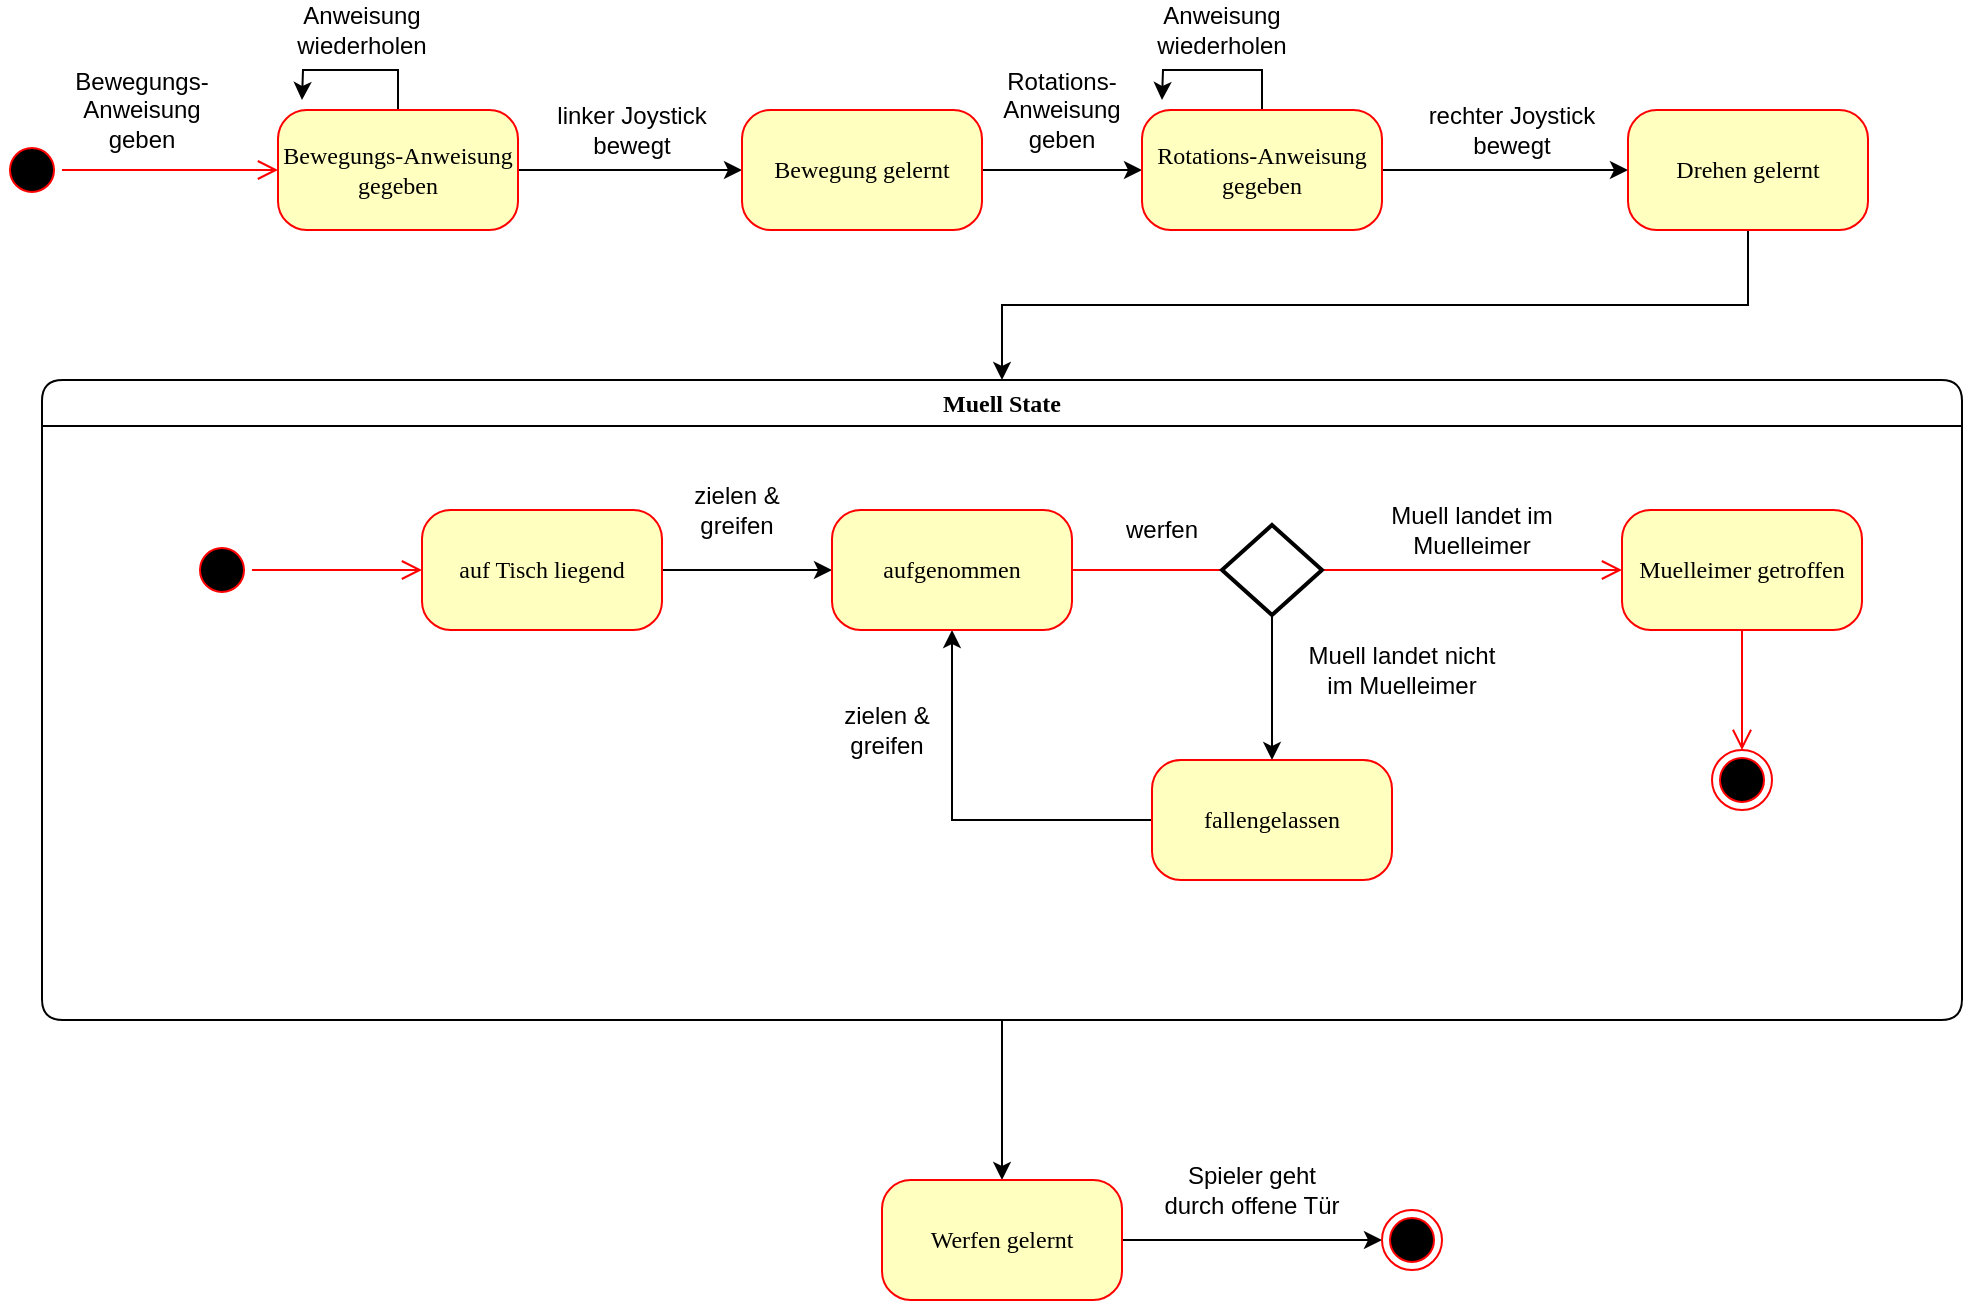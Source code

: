 <mxfile version="24.2.2" type="device">
  <diagram name="Page-1" id="58cdce13-f638-feb5-8d6f-7d28b1aa9fa0">
    <mxGraphModel dx="1077" dy="586" grid="1" gridSize="10" guides="1" tooltips="1" connect="1" arrows="1" fold="1" page="1" pageScale="1" pageWidth="1100" pageHeight="850" background="none" math="0" shadow="0">
      <root>
        <mxCell id="0" />
        <mxCell id="1" parent="0" />
        <mxCell id="382b91b5511bd0f7-1" value="" style="ellipse;html=1;shape=startState;fillColor=#000000;strokeColor=#ff0000;rounded=1;shadow=0;comic=0;labelBackgroundColor=none;fontFamily=Verdana;fontSize=12;fontColor=#000000;align=center;direction=south;" parent="1" vertex="1">
          <mxGeometry x="40" y="90" width="30" height="30" as="geometry" />
        </mxCell>
        <mxCell id="Is5kl17CPKbfaTZdvcjA-10" style="edgeStyle=orthogonalEdgeStyle;rounded=0;orthogonalLoop=1;jettySize=auto;html=1;exitX=1;exitY=0.5;exitDx=0;exitDy=0;entryX=0;entryY=0.5;entryDx=0;entryDy=0;" parent="1" source="382b91b5511bd0f7-7" target="Is5kl17CPKbfaTZdvcjA-6" edge="1">
          <mxGeometry relative="1" as="geometry" />
        </mxCell>
        <mxCell id="sZwFrlvm2NdDPJ22oKnL-13" style="edgeStyle=orthogonalEdgeStyle;rounded=0;orthogonalLoop=1;jettySize=auto;html=1;" edge="1" parent="1" source="382b91b5511bd0f7-7">
          <mxGeometry relative="1" as="geometry">
            <mxPoint x="190" y="70" as="targetPoint" />
          </mxGeometry>
        </mxCell>
        <mxCell id="382b91b5511bd0f7-7" value="Bewegungs-Anweisung gegeben" style="rounded=1;whiteSpace=wrap;html=1;arcSize=24;fillColor=#ffffc0;strokeColor=#ff0000;shadow=0;comic=0;labelBackgroundColor=none;fontFamily=Verdana;fontSize=12;fontColor=#000000;align=center;" parent="1" vertex="1">
          <mxGeometry x="178" y="75" width="120" height="60" as="geometry" />
        </mxCell>
        <mxCell id="Is5kl17CPKbfaTZdvcjA-22" style="edgeStyle=orthogonalEdgeStyle;rounded=0;orthogonalLoop=1;jettySize=auto;html=1;entryX=0.5;entryY=0;entryDx=0;entryDy=0;" parent="1" source="2a3bc250acf0617d-7" target="Is5kl17CPKbfaTZdvcjA-20" edge="1">
          <mxGeometry relative="1" as="geometry" />
        </mxCell>
        <mxCell id="2a3bc250acf0617d-7" value="Muell State" style="swimlane;whiteSpace=wrap;html=1;rounded=1;shadow=0;comic=0;labelBackgroundColor=none;strokeWidth=1;fontFamily=Verdana;fontSize=12;align=center;startSize=23;" parent="1" vertex="1">
          <mxGeometry x="60" y="210" width="960" height="320" as="geometry">
            <mxRectangle x="95" y="495" width="100" height="30" as="alternateBounds" />
          </mxGeometry>
        </mxCell>
        <mxCell id="Is5kl17CPKbfaTZdvcjA-15" style="edgeStyle=orthogonalEdgeStyle;rounded=0;orthogonalLoop=1;jettySize=auto;html=1;entryX=0;entryY=0.5;entryDx=0;entryDy=0;" parent="2a3bc250acf0617d-7" source="382b91b5511bd0f7-8" target="3cde6dad864a17aa-2" edge="1">
          <mxGeometry relative="1" as="geometry" />
        </mxCell>
        <mxCell id="382b91b5511bd0f7-8" value="auf Tisch liegend" style="rounded=1;whiteSpace=wrap;html=1;arcSize=24;fillColor=#ffffc0;strokeColor=#ff0000;shadow=0;comic=0;labelBackgroundColor=none;fontFamily=Verdana;fontSize=12;fontColor=#000000;align=center;" parent="2a3bc250acf0617d-7" vertex="1">
          <mxGeometry x="190" y="65" width="120" height="60" as="geometry" />
        </mxCell>
        <mxCell id="24f968d109e7d6b4-3" value="" style="ellipse;html=1;shape=endState;fillColor=#000000;strokeColor=#ff0000;rounded=1;shadow=0;comic=0;labelBackgroundColor=none;fontFamily=Verdana;fontSize=12;fontColor=#000000;align=center;" parent="2a3bc250acf0617d-7" vertex="1">
          <mxGeometry x="835" y="185" width="30" height="30" as="geometry" />
        </mxCell>
        <mxCell id="3cde6dad864a17aa-9" style="edgeStyle=elbowEdgeStyle;html=1;labelBackgroundColor=none;endArrow=open;endSize=8;strokeColor=#ff0000;fontFamily=Verdana;fontSize=12;align=left;" parent="2a3bc250acf0617d-7" source="2a3bc250acf0617d-3" target="382b91b5511bd0f7-8" edge="1">
          <mxGeometry relative="1" as="geometry" />
        </mxCell>
        <mxCell id="2a3bc250acf0617d-3" value="" style="ellipse;html=1;shape=startState;fillColor=#000000;strokeColor=#ff0000;rounded=1;shadow=0;comic=0;labelBackgroundColor=none;fontFamily=Verdana;fontSize=12;fontColor=#000000;align=center;direction=south;" parent="2a3bc250acf0617d-7" vertex="1">
          <mxGeometry x="75" y="80" width="30" height="30" as="geometry" />
        </mxCell>
        <mxCell id="Is5kl17CPKbfaTZdvcjA-27" style="edgeStyle=orthogonalEdgeStyle;rounded=0;orthogonalLoop=1;jettySize=auto;html=1;" parent="2a3bc250acf0617d-7" source="3cde6dad864a17aa-1" target="3cde6dad864a17aa-2" edge="1">
          <mxGeometry relative="1" as="geometry" />
        </mxCell>
        <mxCell id="3cde6dad864a17aa-1" value="fallengelassen" style="rounded=1;whiteSpace=wrap;html=1;arcSize=24;fillColor=#ffffc0;strokeColor=#ff0000;shadow=0;comic=0;labelBackgroundColor=none;fontFamily=Verdana;fontSize=12;fontColor=#000000;align=center;" parent="2a3bc250acf0617d-7" vertex="1">
          <mxGeometry x="555" y="190" width="120" height="60" as="geometry" />
        </mxCell>
        <mxCell id="3cde6dad864a17aa-12" style="edgeStyle=elbowEdgeStyle;html=1;labelBackgroundColor=none;endArrow=open;endSize=8;strokeColor=#ff0000;fontFamily=Verdana;fontSize=12;align=left;" parent="2a3bc250acf0617d-7" source="Is5kl17CPKbfaTZdvcjA-31" target="24f968d109e7d6b4-3" edge="1">
          <mxGeometry relative="1" as="geometry" />
        </mxCell>
        <mxCell id="Is5kl17CPKbfaTZdvcjA-24" style="edgeStyle=orthogonalEdgeStyle;rounded=0;orthogonalLoop=1;jettySize=auto;html=1;entryX=0.5;entryY=0;entryDx=0;entryDy=0;" parent="2a3bc250acf0617d-7" source="3cde6dad864a17aa-2" target="3cde6dad864a17aa-1" edge="1">
          <mxGeometry relative="1" as="geometry">
            <mxPoint x="455" y="190" as="targetPoint" />
          </mxGeometry>
        </mxCell>
        <mxCell id="3cde6dad864a17aa-2" value="aufgenommen" style="rounded=1;whiteSpace=wrap;html=1;arcSize=24;fillColor=#ffffc0;strokeColor=#ff0000;shadow=0;comic=0;labelBackgroundColor=none;fontFamily=Verdana;fontSize=12;fontColor=#000000;align=center;" parent="2a3bc250acf0617d-7" vertex="1">
          <mxGeometry x="395" y="65" width="120" height="60" as="geometry" />
        </mxCell>
        <mxCell id="Is5kl17CPKbfaTZdvcjA-31" value="Muelleimer getroffen" style="rounded=1;whiteSpace=wrap;html=1;arcSize=24;fillColor=#ffffc0;strokeColor=#ff0000;shadow=0;comic=0;labelBackgroundColor=none;fontFamily=Verdana;fontSize=12;fontColor=#000000;align=center;" parent="2a3bc250acf0617d-7" vertex="1">
          <mxGeometry x="790" y="65" width="120" height="60" as="geometry" />
        </mxCell>
        <mxCell id="Is5kl17CPKbfaTZdvcjA-32" value="" style="edgeStyle=elbowEdgeStyle;html=1;labelBackgroundColor=none;endArrow=open;endSize=8;strokeColor=#ff0000;fontFamily=Verdana;fontSize=12;align=left;" parent="2a3bc250acf0617d-7" source="3cde6dad864a17aa-2" target="Is5kl17CPKbfaTZdvcjA-31" edge="1">
          <mxGeometry relative="1" as="geometry">
            <mxPoint x="620" y="305" as="sourcePoint" />
            <mxPoint x="920" y="305" as="targetPoint" />
          </mxGeometry>
        </mxCell>
        <mxCell id="Is5kl17CPKbfaTZdvcjA-33" value="zielen &amp;amp; greifen" style="text;html=1;align=center;verticalAlign=middle;whiteSpace=wrap;rounded=0;" parent="2a3bc250acf0617d-7" vertex="1">
          <mxGeometry x="385" y="160" width="75" height="30" as="geometry" />
        </mxCell>
        <mxCell id="Is5kl17CPKbfaTZdvcjA-37" value="werfen" style="text;html=1;align=center;verticalAlign=middle;whiteSpace=wrap;rounded=0;" parent="2a3bc250acf0617d-7" vertex="1">
          <mxGeometry x="520" y="60" width="80" height="30" as="geometry" />
        </mxCell>
        <mxCell id="Is5kl17CPKbfaTZdvcjA-39" value="zielen &amp;amp; greifen" style="text;html=1;align=center;verticalAlign=middle;whiteSpace=wrap;rounded=0;" parent="2a3bc250acf0617d-7" vertex="1">
          <mxGeometry x="310" y="50" width="75" height="30" as="geometry" />
        </mxCell>
        <mxCell id="sZwFrlvm2NdDPJ22oKnL-10" value="" style="strokeWidth=2;html=1;shape=mxgraph.flowchart.decision;whiteSpace=wrap;" vertex="1" parent="2a3bc250acf0617d-7">
          <mxGeometry x="590" y="72.5" width="50" height="45" as="geometry" />
        </mxCell>
        <mxCell id="Is5kl17CPKbfaTZdvcjA-58" value="Muell landet im Muelleimer" style="text;html=1;align=center;verticalAlign=middle;whiteSpace=wrap;rounded=0;" parent="2a3bc250acf0617d-7" vertex="1">
          <mxGeometry x="670" y="60" width="90" height="30" as="geometry" />
        </mxCell>
        <mxCell id="sZwFrlvm2NdDPJ22oKnL-12" value="Muell landet nicht im Muelleimer" style="text;html=1;align=center;verticalAlign=middle;whiteSpace=wrap;rounded=0;" vertex="1" parent="2a3bc250acf0617d-7">
          <mxGeometry x="630" y="130" width="100" height="30" as="geometry" />
        </mxCell>
        <mxCell id="Is5kl17CPKbfaTZdvcjA-3" value="" style="edgeStyle=orthogonalEdgeStyle;html=1;verticalAlign=bottom;endArrow=open;endSize=8;strokeColor=#ff0000;rounded=0;exitX=0.5;exitY=0;exitDx=0;exitDy=0;entryX=0;entryY=0.5;entryDx=0;entryDy=0;" parent="1" source="382b91b5511bd0f7-1" target="382b91b5511bd0f7-7" edge="1">
          <mxGeometry relative="1" as="geometry">
            <mxPoint x="520" y="170" as="targetPoint" />
            <mxPoint x="260" y="190" as="sourcePoint" />
          </mxGeometry>
        </mxCell>
        <mxCell id="sZwFrlvm2NdDPJ22oKnL-8" style="edgeStyle=orthogonalEdgeStyle;rounded=0;orthogonalLoop=1;jettySize=auto;html=1;entryX=0;entryY=0.5;entryDx=0;entryDy=0;" edge="1" parent="1" source="Is5kl17CPKbfaTZdvcjA-6" target="sZwFrlvm2NdDPJ22oKnL-7">
          <mxGeometry relative="1" as="geometry" />
        </mxCell>
        <mxCell id="Is5kl17CPKbfaTZdvcjA-6" value="Bewegung gelernt" style="rounded=1;whiteSpace=wrap;html=1;arcSize=24;fillColor=#ffffc0;strokeColor=#ff0000;shadow=0;comic=0;labelBackgroundColor=none;fontFamily=Verdana;fontSize=12;fontColor=#000000;align=center;" parent="1" vertex="1">
          <mxGeometry x="410" y="75" width="120" height="60" as="geometry" />
        </mxCell>
        <mxCell id="Is5kl17CPKbfaTZdvcjA-55" style="edgeStyle=orthogonalEdgeStyle;rounded=0;orthogonalLoop=1;jettySize=auto;html=1;entryX=0.5;entryY=0;entryDx=0;entryDy=0;" parent="1" source="Is5kl17CPKbfaTZdvcjA-8" target="2a3bc250acf0617d-7" edge="1">
          <mxGeometry relative="1" as="geometry" />
        </mxCell>
        <mxCell id="Is5kl17CPKbfaTZdvcjA-8" value="Drehen gelernt" style="rounded=1;whiteSpace=wrap;html=1;arcSize=24;fillColor=#ffffc0;strokeColor=#ff0000;shadow=0;comic=0;labelBackgroundColor=none;fontFamily=Verdana;fontSize=12;fontColor=#000000;align=center;" parent="1" vertex="1">
          <mxGeometry x="853" y="75" width="120" height="60" as="geometry" />
        </mxCell>
        <mxCell id="Is5kl17CPKbfaTZdvcjA-11" value="linker Joystick bewegt" style="text;html=1;align=center;verticalAlign=middle;whiteSpace=wrap;rounded=0;" parent="1" vertex="1">
          <mxGeometry x="310" y="70" width="90" height="30" as="geometry" />
        </mxCell>
        <mxCell id="Is5kl17CPKbfaTZdvcjA-12" value="rechter Joystick bewegt" style="text;html=1;align=center;verticalAlign=middle;whiteSpace=wrap;rounded=0;" parent="1" vertex="1">
          <mxGeometry x="750" y="70" width="90" height="30" as="geometry" />
        </mxCell>
        <mxCell id="Is5kl17CPKbfaTZdvcjA-57" style="edgeStyle=orthogonalEdgeStyle;rounded=0;orthogonalLoop=1;jettySize=auto;html=1;entryX=0;entryY=0.5;entryDx=0;entryDy=0;" parent="1" source="Is5kl17CPKbfaTZdvcjA-20" edge="1">
          <mxGeometry relative="1" as="geometry">
            <mxPoint x="730" y="640" as="targetPoint" />
          </mxGeometry>
        </mxCell>
        <mxCell id="Is5kl17CPKbfaTZdvcjA-20" value="Werfen gelernt" style="rounded=1;whiteSpace=wrap;html=1;arcSize=24;fillColor=#ffffc0;strokeColor=#ff0000;shadow=0;comic=0;labelBackgroundColor=none;fontFamily=Verdana;fontSize=12;fontColor=#000000;align=center;" parent="1" vertex="1">
          <mxGeometry x="480" y="610" width="120" height="60" as="geometry" />
        </mxCell>
        <mxCell id="Is5kl17CPKbfaTZdvcjA-38" value="Spieler geht durch offene Tür" style="text;html=1;align=center;verticalAlign=middle;whiteSpace=wrap;rounded=0;" parent="1" vertex="1">
          <mxGeometry x="620" y="600" width="90" height="30" as="geometry" />
        </mxCell>
        <mxCell id="sZwFrlvm2NdDPJ22oKnL-2" value="Anweisung wiederholen" style="text;html=1;align=center;verticalAlign=middle;whiteSpace=wrap;rounded=0;" vertex="1" parent="1">
          <mxGeometry x="190" y="20" width="60" height="30" as="geometry" />
        </mxCell>
        <mxCell id="sZwFrlvm2NdDPJ22oKnL-5" value="a" style="ellipse;html=1;shape=endState;fillColor=#000000;strokeColor=#ff0000;" vertex="1" parent="1">
          <mxGeometry x="730" y="625" width="30" height="30" as="geometry" />
        </mxCell>
        <mxCell id="sZwFrlvm2NdDPJ22oKnL-9" style="edgeStyle=orthogonalEdgeStyle;rounded=0;orthogonalLoop=1;jettySize=auto;html=1;entryX=0;entryY=0.5;entryDx=0;entryDy=0;" edge="1" parent="1" source="sZwFrlvm2NdDPJ22oKnL-7" target="Is5kl17CPKbfaTZdvcjA-8">
          <mxGeometry relative="1" as="geometry" />
        </mxCell>
        <mxCell id="sZwFrlvm2NdDPJ22oKnL-14" style="edgeStyle=orthogonalEdgeStyle;rounded=0;orthogonalLoop=1;jettySize=auto;html=1;" edge="1" parent="1" source="sZwFrlvm2NdDPJ22oKnL-7">
          <mxGeometry relative="1" as="geometry">
            <mxPoint x="620" y="70" as="targetPoint" />
          </mxGeometry>
        </mxCell>
        <mxCell id="sZwFrlvm2NdDPJ22oKnL-7" value="Rotations-Anweisung gegeben" style="rounded=1;whiteSpace=wrap;html=1;arcSize=24;fillColor=#ffffc0;strokeColor=#ff0000;shadow=0;comic=0;labelBackgroundColor=none;fontFamily=Verdana;fontSize=12;fontColor=#000000;align=center;" vertex="1" parent="1">
          <mxGeometry x="610" y="75" width="120" height="60" as="geometry" />
        </mxCell>
        <mxCell id="sZwFrlvm2NdDPJ22oKnL-15" value="Anweisung wiederholen" style="text;html=1;align=center;verticalAlign=middle;whiteSpace=wrap;rounded=0;" vertex="1" parent="1">
          <mxGeometry x="620" y="20" width="60" height="30" as="geometry" />
        </mxCell>
        <mxCell id="sZwFrlvm2NdDPJ22oKnL-16" value="Bewegungs-Anweisung geben" style="text;html=1;align=center;verticalAlign=middle;whiteSpace=wrap;rounded=0;" vertex="1" parent="1">
          <mxGeometry x="80" y="60" width="60" height="30" as="geometry" />
        </mxCell>
        <mxCell id="sZwFrlvm2NdDPJ22oKnL-18" value="Rotations-Anweisung geben" style="text;html=1;align=center;verticalAlign=middle;whiteSpace=wrap;rounded=0;" vertex="1" parent="1">
          <mxGeometry x="540" y="60" width="60" height="30" as="geometry" />
        </mxCell>
      </root>
    </mxGraphModel>
  </diagram>
</mxfile>

